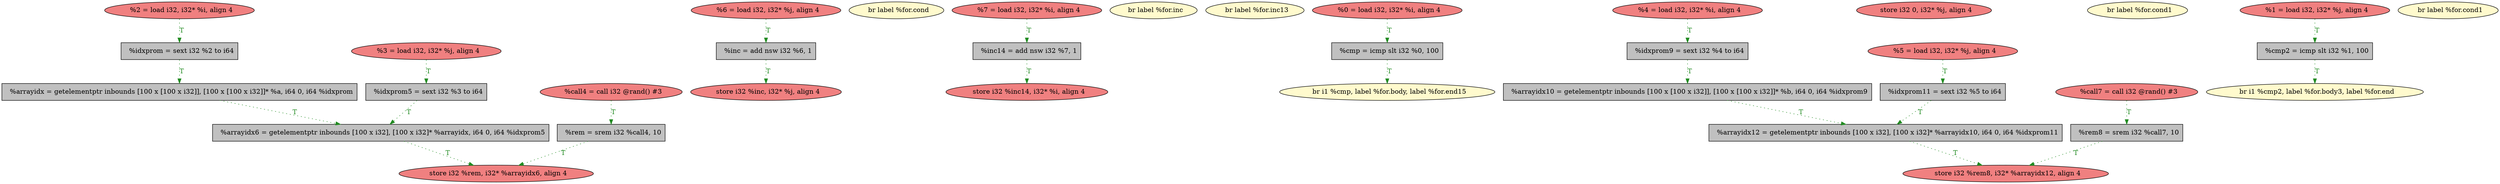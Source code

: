 
digraph G {


node1305 [fillcolor=lightcoral,label="  %2 = load i32, i32* %i, align 4",shape=ellipse,style=filled ]
node1303 [fillcolor=lightcoral,label="  %call4 = call i32 @rand() #3",shape=ellipse,style=filled ]
node1299 [fillcolor=lightcoral,label="  store i32 %inc, i32* %j, align 4",shape=ellipse,style=filled ]
node1302 [fillcolor=lemonchiffon,label="  br label %for.cond",shape=ellipse,style=filled ]
node1298 [fillcolor=grey,label="  %inc14 = add nsw i32 %7, 1",shape=rectangle,style=filled ]
node1297 [fillcolor=grey,label="  %inc = add nsw i32 %6, 1",shape=rectangle,style=filled ]
node1294 [fillcolor=lemonchiffon,label="  br label %for.inc",shape=ellipse,style=filled ]
node1292 [fillcolor=grey,label="  %idxprom = sext i32 %2 to i64",shape=rectangle,style=filled ]
node1296 [fillcolor=lightcoral,label="  %7 = load i32, i32* %i, align 4",shape=ellipse,style=filled ]
node1295 [fillcolor=lemonchiffon,label="  br label %for.inc13",shape=ellipse,style=filled ]
node1291 [fillcolor=grey,label="  %arrayidx6 = getelementptr inbounds [100 x i32], [100 x i32]* %arrayidx, i64 0, i64 %idxprom5",shape=rectangle,style=filled ]
node1290 [fillcolor=grey,label="  %cmp = icmp slt i32 %0, 100",shape=rectangle,style=filled ]
node1288 [fillcolor=lightcoral,label="  %6 = load i32, i32* %j, align 4",shape=ellipse,style=filled ]
node1275 [fillcolor=lightcoral,label="  %4 = load i32, i32* %i, align 4",shape=ellipse,style=filled ]
node1278 [fillcolor=grey,label="  %idxprom5 = sext i32 %3 to i64",shape=rectangle,style=filled ]
node1283 [fillcolor=grey,label="  %arrayidx = getelementptr inbounds [100 x [100 x i32]], [100 x [100 x i32]]* %a, i64 0, i64 %idxprom",shape=rectangle,style=filled ]
node1287 [fillcolor=lightcoral,label="  store i32 0, i32* %j, align 4",shape=ellipse,style=filled ]
node1270 [fillcolor=lightcoral,label="  store i32 %rem8, i32* %arrayidx12, align 4",shape=ellipse,style=filled ]
node1301 [fillcolor=lemonchiffon,label="  br label %for.cond1",shape=ellipse,style=filled ]
node1300 [fillcolor=lightcoral,label="  store i32 %inc14, i32* %i, align 4",shape=ellipse,style=filled ]
node1271 [fillcolor=grey,label="  %arrayidx12 = getelementptr inbounds [100 x i32], [100 x i32]* %arrayidx10, i64 0, i64 %idxprom11",shape=rectangle,style=filled ]
node1293 [fillcolor=grey,label="  %cmp2 = icmp slt i32 %1, 100",shape=rectangle,style=filled ]
node1279 [fillcolor=lightcoral,label="  %3 = load i32, i32* %j, align 4",shape=ellipse,style=filled ]
node1274 [fillcolor=grey,label="  %idxprom9 = sext i32 %4 to i64",shape=rectangle,style=filled ]
node1272 [fillcolor=lightcoral,label="  %5 = load i32, i32* %j, align 4",shape=ellipse,style=filled ]
node1281 [fillcolor=grey,label="  %rem8 = srem i32 %call7, 10",shape=rectangle,style=filled ]
node1273 [fillcolor=grey,label="  %arrayidx10 = getelementptr inbounds [100 x [100 x i32]], [100 x [100 x i32]]* %b, i64 0, i64 %idxprom9",shape=rectangle,style=filled ]
node1276 [fillcolor=lightcoral,label="  %call7 = call i32 @rand() #3",shape=ellipse,style=filled ]
node1277 [fillcolor=lightcoral,label="  store i32 %rem, i32* %arrayidx6, align 4",shape=ellipse,style=filled ]
node1286 [fillcolor=lightcoral,label="  %0 = load i32, i32* %i, align 4",shape=ellipse,style=filled ]
node1284 [fillcolor=lemonchiffon,label="  br label %for.cond1",shape=ellipse,style=filled ]
node1304 [fillcolor=grey,label="  %rem = srem i32 %call4, 10",shape=rectangle,style=filled ]
node1280 [fillcolor=lightcoral,label="  %1 = load i32, i32* %j, align 4",shape=ellipse,style=filled ]
node1289 [fillcolor=grey,label="  %idxprom11 = sext i32 %5 to i64",shape=rectangle,style=filled ]
node1282 [fillcolor=lemonchiffon,label="  br i1 %cmp2, label %for.body3, label %for.end",shape=ellipse,style=filled ]
node1285 [fillcolor=lemonchiffon,label="  br i1 %cmp, label %for.body, label %for.end15",shape=ellipse,style=filled ]

node1288->node1297 [style=dotted,color=forestgreen,label="T",fontcolor=forestgreen ]
node1281->node1270 [style=dotted,color=forestgreen,label="T",fontcolor=forestgreen ]
node1276->node1281 [style=dotted,color=forestgreen,label="T",fontcolor=forestgreen ]
node1278->node1291 [style=dotted,color=forestgreen,label="T",fontcolor=forestgreen ]
node1289->node1271 [style=dotted,color=forestgreen,label="T",fontcolor=forestgreen ]
node1298->node1300 [style=dotted,color=forestgreen,label="T",fontcolor=forestgreen ]
node1290->node1285 [style=dotted,color=forestgreen,label="T",fontcolor=forestgreen ]
node1297->node1299 [style=dotted,color=forestgreen,label="T",fontcolor=forestgreen ]
node1296->node1298 [style=dotted,color=forestgreen,label="T",fontcolor=forestgreen ]
node1280->node1293 [style=dotted,color=forestgreen,label="T",fontcolor=forestgreen ]
node1275->node1274 [style=dotted,color=forestgreen,label="T",fontcolor=forestgreen ]
node1305->node1292 [style=dotted,color=forestgreen,label="T",fontcolor=forestgreen ]
node1291->node1277 [style=dotted,color=forestgreen,label="T",fontcolor=forestgreen ]
node1303->node1304 [style=dotted,color=forestgreen,label="T",fontcolor=forestgreen ]
node1292->node1283 [style=dotted,color=forestgreen,label="T",fontcolor=forestgreen ]
node1304->node1277 [style=dotted,color=forestgreen,label="T",fontcolor=forestgreen ]
node1279->node1278 [style=dotted,color=forestgreen,label="T",fontcolor=forestgreen ]
node1293->node1282 [style=dotted,color=forestgreen,label="T",fontcolor=forestgreen ]
node1273->node1271 [style=dotted,color=forestgreen,label="T",fontcolor=forestgreen ]
node1274->node1273 [style=dotted,color=forestgreen,label="T",fontcolor=forestgreen ]
node1283->node1291 [style=dotted,color=forestgreen,label="T",fontcolor=forestgreen ]
node1271->node1270 [style=dotted,color=forestgreen,label="T",fontcolor=forestgreen ]
node1286->node1290 [style=dotted,color=forestgreen,label="T",fontcolor=forestgreen ]
node1272->node1289 [style=dotted,color=forestgreen,label="T",fontcolor=forestgreen ]


}
